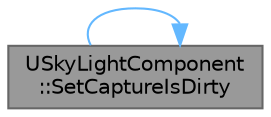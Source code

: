 digraph "USkyLightComponent::SetCaptureIsDirty"
{
 // INTERACTIVE_SVG=YES
 // LATEX_PDF_SIZE
  bgcolor="transparent";
  edge [fontname=Helvetica,fontsize=10,labelfontname=Helvetica,labelfontsize=10];
  node [fontname=Helvetica,fontsize=10,shape=box,height=0.2,width=0.4];
  rankdir="LR";
  Node1 [id="Node000001",label="USkyLightComponent\l::SetCaptureIsDirty",height=0.2,width=0.4,color="gray40", fillcolor="grey60", style="filled", fontcolor="black",tooltip="Indicates that the capture needs to recapture the scene, adds it to the recapture queue."];
  Node1 -> Node1 [id="edge1_Node000001_Node000001",color="steelblue1",style="solid",tooltip=" "];
}
